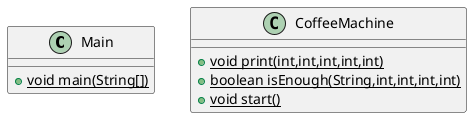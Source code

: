 @startuml

class Main
{
+ {static} void main(String[])
}

class CoffeeMachine
{
+ {static} void print(int,int,int,int,int)
+ {static} boolean isEnough(String,int,int,int,int)
+ {static} void start()
}

@enduml